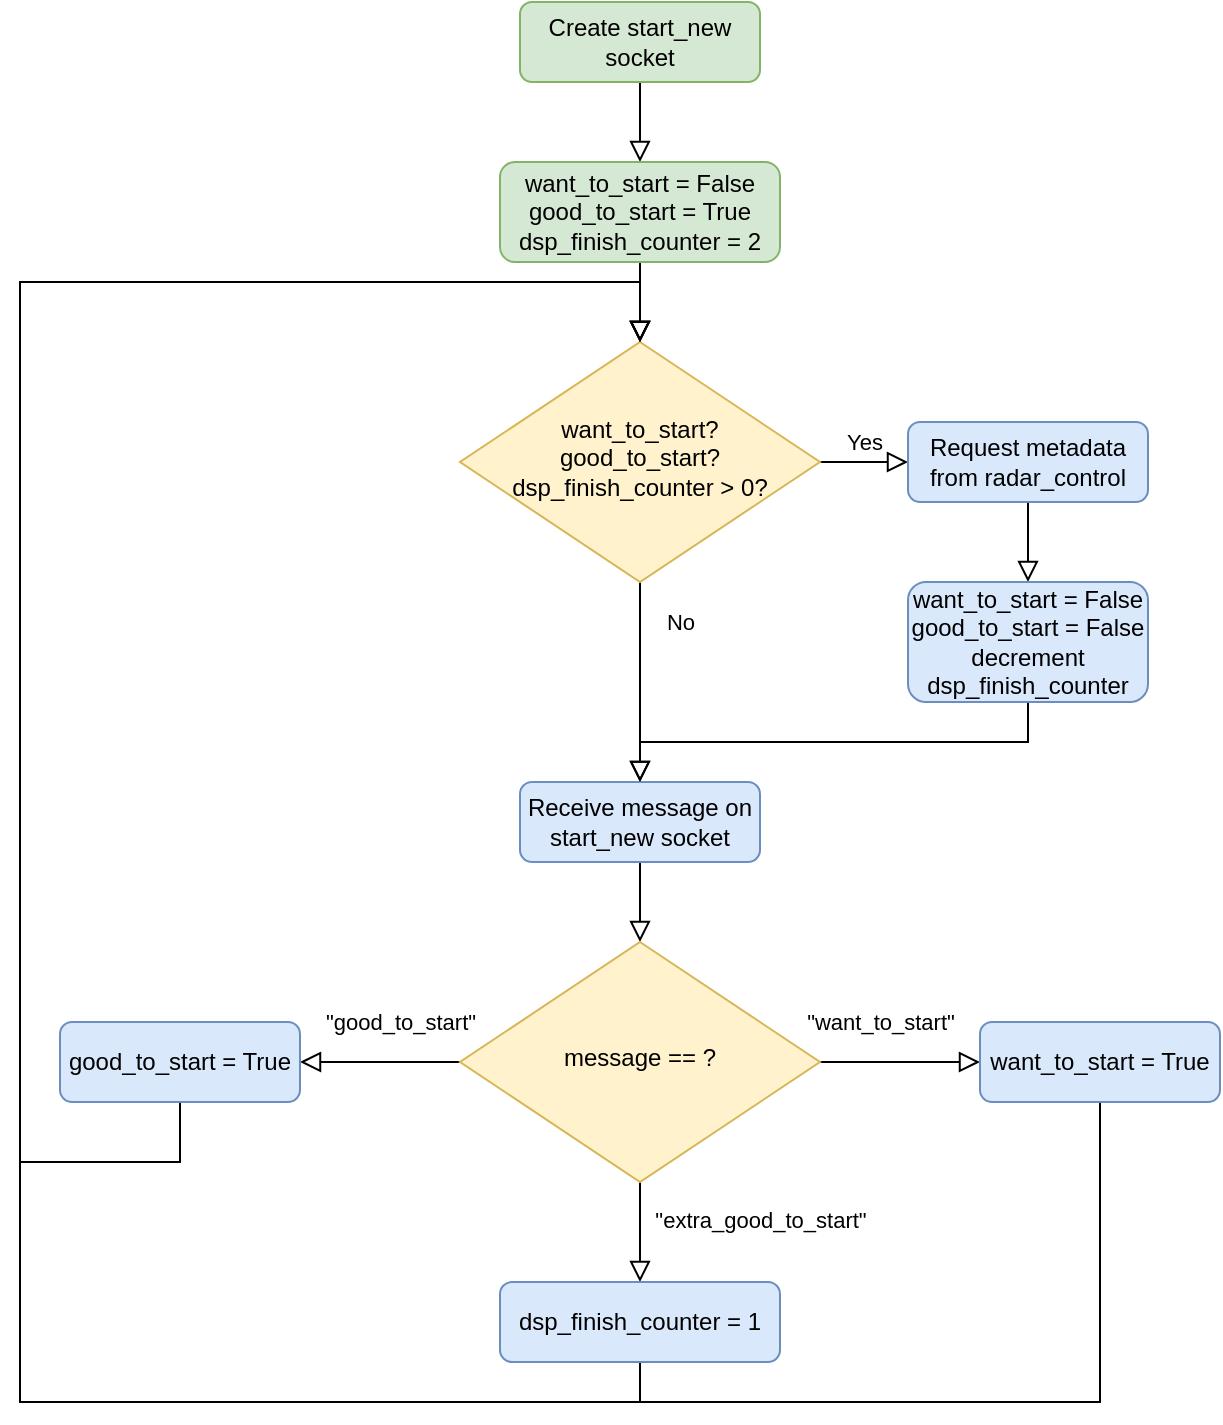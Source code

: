 <mxfile version="16.2.4" type="device"><diagram id="C5RBs43oDa-KdzZeNtuy" name="Page-1"><mxGraphModel dx="2249" dy="736" grid="1" gridSize="10" guides="1" tooltips="1" connect="1" arrows="1" fold="1" page="1" pageScale="1" pageWidth="827" pageHeight="1169" math="0" shadow="0"><root><mxCell id="WIyWlLk6GJQsqaUBKTNV-0"/><mxCell id="WIyWlLk6GJQsqaUBKTNV-1" parent="WIyWlLk6GJQsqaUBKTNV-0"/><mxCell id="WIyWlLk6GJQsqaUBKTNV-2" value="" style="rounded=0;html=1;jettySize=auto;orthogonalLoop=1;fontSize=11;endArrow=block;endFill=0;endSize=8;strokeWidth=1;shadow=0;labelBackgroundColor=none;edgeStyle=orthogonalEdgeStyle;entryX=0.5;entryY=0;entryDx=0;entryDy=0;" parent="WIyWlLk6GJQsqaUBKTNV-1" source="WIyWlLk6GJQsqaUBKTNV-3" target="rD3LQM5EfOqCHhBQZeD9-1" edge="1"><mxGeometry relative="1" as="geometry"/></mxCell><mxCell id="WIyWlLk6GJQsqaUBKTNV-3" value="Create start_new socket" style="rounded=1;whiteSpace=wrap;html=1;fontSize=12;glass=0;strokeWidth=1;shadow=0;fillColor=#d5e8d4;strokeColor=#82b366;" parent="WIyWlLk6GJQsqaUBKTNV-1" vertex="1"><mxGeometry x="160" y="80" width="120" height="40" as="geometry"/></mxCell><mxCell id="WIyWlLk6GJQsqaUBKTNV-4" value="No" style="rounded=0;html=1;jettySize=auto;orthogonalLoop=1;fontSize=11;endArrow=block;endFill=0;endSize=8;strokeWidth=1;shadow=0;labelBackgroundColor=none;edgeStyle=orthogonalEdgeStyle;entryX=0.5;entryY=0;entryDx=0;entryDy=0;" parent="WIyWlLk6GJQsqaUBKTNV-1" source="WIyWlLk6GJQsqaUBKTNV-6" target="WIyWlLk6GJQsqaUBKTNV-11" edge="1"><mxGeometry x="-0.6" y="20" relative="1" as="geometry"><mxPoint as="offset"/><mxPoint x="220" y="460" as="targetPoint"/></mxGeometry></mxCell><mxCell id="WIyWlLk6GJQsqaUBKTNV-5" value="Yes" style="edgeStyle=orthogonalEdgeStyle;rounded=0;html=1;jettySize=auto;orthogonalLoop=1;fontSize=11;endArrow=block;endFill=0;endSize=8;strokeWidth=1;shadow=0;labelBackgroundColor=none;entryX=0;entryY=0.5;entryDx=0;entryDy=0;" parent="WIyWlLk6GJQsqaUBKTNV-1" source="WIyWlLk6GJQsqaUBKTNV-6" target="rD3LQM5EfOqCHhBQZeD9-3" edge="1"><mxGeometry y="10" relative="1" as="geometry"><mxPoint as="offset"/><mxPoint x="370" y="370" as="targetPoint"/></mxGeometry></mxCell><mxCell id="WIyWlLk6GJQsqaUBKTNV-6" value="&lt;div&gt;want_to_start?&lt;/div&gt;&lt;div&gt;good_to_start?&lt;/div&gt;&lt;div&gt;dsp_finish_counter &amp;gt; 0?&lt;br&gt;&lt;/div&gt;" style="rhombus;whiteSpace=wrap;html=1;shadow=0;fontFamily=Helvetica;fontSize=12;align=center;strokeWidth=1;spacing=6;spacingTop=-4;fillColor=#fff2cc;strokeColor=#d6b656;" parent="WIyWlLk6GJQsqaUBKTNV-1" vertex="1"><mxGeometry x="130" y="250" width="180" height="120" as="geometry"/></mxCell><mxCell id="rD3LQM5EfOqCHhBQZeD9-9" style="edgeStyle=orthogonalEdgeStyle;rounded=0;orthogonalLoop=1;jettySize=auto;html=1;exitX=0.5;exitY=1;exitDx=0;exitDy=0;entryX=0.5;entryY=0;entryDx=0;entryDy=0;endArrow=block;endFill=0;endSize=8;" parent="WIyWlLk6GJQsqaUBKTNV-1" source="WIyWlLk6GJQsqaUBKTNV-11" target="rD3LQM5EfOqCHhBQZeD9-7" edge="1"><mxGeometry relative="1" as="geometry"/></mxCell><mxCell id="WIyWlLk6GJQsqaUBKTNV-11" value="Receive message on start_new socket" style="rounded=1;whiteSpace=wrap;html=1;fontSize=12;glass=0;strokeWidth=1;shadow=0;fillColor=#dae8fc;strokeColor=#6c8ebf;" parent="WIyWlLk6GJQsqaUBKTNV-1" vertex="1"><mxGeometry x="160" y="470" width="120" height="40" as="geometry"/></mxCell><mxCell id="rD3LQM5EfOqCHhBQZeD9-2" style="edgeStyle=orthogonalEdgeStyle;rounded=0;orthogonalLoop=1;jettySize=auto;html=1;exitX=0.5;exitY=1;exitDx=0;exitDy=0;entryX=0.5;entryY=0;entryDx=0;entryDy=0;endArrow=block;endFill=0;endSize=8;" parent="WIyWlLk6GJQsqaUBKTNV-1" source="rD3LQM5EfOqCHhBQZeD9-1" target="WIyWlLk6GJQsqaUBKTNV-6" edge="1"><mxGeometry relative="1" as="geometry"/></mxCell><mxCell id="rD3LQM5EfOqCHhBQZeD9-1" value="&lt;div&gt;want_to_start = False&lt;/div&gt;&lt;div&gt;good_to_start = True&lt;/div&gt;&lt;div&gt;dsp_finish_counter = 2&lt;br&gt;&lt;/div&gt;" style="rounded=1;whiteSpace=wrap;html=1;fontSize=12;glass=0;strokeWidth=1;shadow=0;fillColor=#d5e8d4;strokeColor=#82b366;" parent="WIyWlLk6GJQsqaUBKTNV-1" vertex="1"><mxGeometry x="150" y="160" width="140" height="50" as="geometry"/></mxCell><mxCell id="rD3LQM5EfOqCHhBQZeD9-5" style="edgeStyle=orthogonalEdgeStyle;rounded=0;orthogonalLoop=1;jettySize=auto;html=1;exitX=0.5;exitY=1;exitDx=0;exitDy=0;entryX=0.5;entryY=0;entryDx=0;entryDy=0;endArrow=block;endFill=0;endSize=8;" parent="WIyWlLk6GJQsqaUBKTNV-1" source="rD3LQM5EfOqCHhBQZeD9-3" target="rD3LQM5EfOqCHhBQZeD9-4" edge="1"><mxGeometry relative="1" as="geometry"/></mxCell><mxCell id="rD3LQM5EfOqCHhBQZeD9-3" value="Request metadata from radar_control" style="rounded=1;whiteSpace=wrap;html=1;fontSize=12;glass=0;strokeWidth=1;shadow=0;fillColor=#dae8fc;strokeColor=#6c8ebf;" parent="WIyWlLk6GJQsqaUBKTNV-1" vertex="1"><mxGeometry x="354" y="290" width="120" height="40" as="geometry"/></mxCell><mxCell id="rD3LQM5EfOqCHhBQZeD9-6" style="edgeStyle=orthogonalEdgeStyle;rounded=0;orthogonalLoop=1;jettySize=auto;html=1;exitX=0.5;exitY=1;exitDx=0;exitDy=0;entryX=0.5;entryY=0;entryDx=0;entryDy=0;endArrow=block;endFill=0;endSize=8;" parent="WIyWlLk6GJQsqaUBKTNV-1" source="rD3LQM5EfOqCHhBQZeD9-4" target="WIyWlLk6GJQsqaUBKTNV-11" edge="1"><mxGeometry relative="1" as="geometry"><mxPoint x="220" y="460" as="targetPoint"/></mxGeometry></mxCell><mxCell id="rD3LQM5EfOqCHhBQZeD9-4" value="&lt;div&gt;want_to_start = False&lt;/div&gt;&lt;div&gt;good_to_start = False&lt;br&gt;&lt;/div&gt;&lt;div&gt;decrement dsp_finish_counter&lt;/div&gt;" style="rounded=1;whiteSpace=wrap;html=1;fontSize=12;glass=0;strokeWidth=1;shadow=0;fillColor=#dae8fc;strokeColor=#6c8ebf;" parent="WIyWlLk6GJQsqaUBKTNV-1" vertex="1"><mxGeometry x="354" y="370" width="120" height="60" as="geometry"/></mxCell><mxCell id="rD3LQM5EfOqCHhBQZeD9-11" value="&quot;want_to_start&quot;" style="edgeStyle=orthogonalEdgeStyle;rounded=0;orthogonalLoop=1;jettySize=auto;html=1;exitX=1;exitY=0.5;exitDx=0;exitDy=0;entryX=0;entryY=0.5;entryDx=0;entryDy=0;endArrow=block;endFill=0;endSize=8;" parent="WIyWlLk6GJQsqaUBKTNV-1" source="rD3LQM5EfOqCHhBQZeD9-7" target="rD3LQM5EfOqCHhBQZeD9-10" edge="1"><mxGeometry x="-0.25" y="20" relative="1" as="geometry"><mxPoint as="offset"/></mxGeometry></mxCell><mxCell id="rD3LQM5EfOqCHhBQZeD9-13" value="&quot;good_to_start&quot;" style="edgeStyle=orthogonalEdgeStyle;rounded=0;orthogonalLoop=1;jettySize=auto;html=1;exitX=0;exitY=0.5;exitDx=0;exitDy=0;entryX=1;entryY=0.5;entryDx=0;entryDy=0;endArrow=block;endFill=0;endSize=8;" parent="WIyWlLk6GJQsqaUBKTNV-1" source="rD3LQM5EfOqCHhBQZeD9-7" target="rD3LQM5EfOqCHhBQZeD9-12" edge="1"><mxGeometry x="-0.25" y="-20" relative="1" as="geometry"><mxPoint as="offset"/></mxGeometry></mxCell><mxCell id="rD3LQM5EfOqCHhBQZeD9-15" value="&quot;extra_good_to_start&quot;" style="edgeStyle=orthogonalEdgeStyle;rounded=0;orthogonalLoop=1;jettySize=auto;html=1;exitX=0.5;exitY=1;exitDx=0;exitDy=0;entryX=0.5;entryY=0;entryDx=0;entryDy=0;endArrow=block;endFill=0;endSize=8;" parent="WIyWlLk6GJQsqaUBKTNV-1" source="rD3LQM5EfOqCHhBQZeD9-7" target="rD3LQM5EfOqCHhBQZeD9-14" edge="1"><mxGeometry x="-0.25" y="60" relative="1" as="geometry"><mxPoint as="offset"/></mxGeometry></mxCell><mxCell id="rD3LQM5EfOqCHhBQZeD9-7" value="message == ?" style="rhombus;whiteSpace=wrap;html=1;shadow=0;fontFamily=Helvetica;fontSize=12;align=center;strokeWidth=1;spacing=6;spacingTop=-4;fillColor=#fff2cc;strokeColor=#d6b656;" parent="WIyWlLk6GJQsqaUBKTNV-1" vertex="1"><mxGeometry x="130" y="550" width="180" height="120" as="geometry"/></mxCell><mxCell id="rD3LQM5EfOqCHhBQZeD9-18" style="edgeStyle=orthogonalEdgeStyle;rounded=0;orthogonalLoop=1;jettySize=auto;html=1;exitX=0.5;exitY=1;exitDx=0;exitDy=0;endArrow=block;endFill=0;endSize=8;entryX=0.5;entryY=0;entryDx=0;entryDy=0;" parent="WIyWlLk6GJQsqaUBKTNV-1" source="rD3LQM5EfOqCHhBQZeD9-10" target="WIyWlLk6GJQsqaUBKTNV-6" edge="1"><mxGeometry relative="1" as="geometry"><mxPoint x="-80" y="440" as="targetPoint"/><Array as="points"><mxPoint x="450" y="780"/><mxPoint x="-90" y="780"/><mxPoint x="-90" y="220"/><mxPoint x="220" y="220"/></Array></mxGeometry></mxCell><mxCell id="rD3LQM5EfOqCHhBQZeD9-10" value="want_to_start = True" style="rounded=1;whiteSpace=wrap;html=1;fontSize=12;glass=0;strokeWidth=1;shadow=0;fillColor=#dae8fc;strokeColor=#6c8ebf;" parent="WIyWlLk6GJQsqaUBKTNV-1" vertex="1"><mxGeometry x="390" y="590" width="120" height="40" as="geometry"/></mxCell><mxCell id="rD3LQM5EfOqCHhBQZeD9-17" style="edgeStyle=orthogonalEdgeStyle;rounded=0;orthogonalLoop=1;jettySize=auto;html=1;exitX=0.5;exitY=1;exitDx=0;exitDy=0;endArrow=block;endFill=0;endSize=8;entryX=0.5;entryY=0;entryDx=0;entryDy=0;" parent="WIyWlLk6GJQsqaUBKTNV-1" source="rD3LQM5EfOqCHhBQZeD9-12" target="WIyWlLk6GJQsqaUBKTNV-6" edge="1"><mxGeometry relative="1" as="geometry"><mxPoint x="-120" y="350" as="targetPoint"/><Array as="points"><mxPoint x="-10" y="660"/><mxPoint x="-90" y="660"/><mxPoint x="-90" y="220"/><mxPoint x="220" y="220"/></Array></mxGeometry></mxCell><mxCell id="rD3LQM5EfOqCHhBQZeD9-12" value="good_to_start = True" style="rounded=1;whiteSpace=wrap;html=1;fontSize=12;glass=0;strokeWidth=1;shadow=0;fillColor=#dae8fc;strokeColor=#6c8ebf;" parent="WIyWlLk6GJQsqaUBKTNV-1" vertex="1"><mxGeometry x="-70" y="590" width="120" height="40" as="geometry"/></mxCell><mxCell id="rD3LQM5EfOqCHhBQZeD9-16" style="edgeStyle=orthogonalEdgeStyle;rounded=0;orthogonalLoop=1;jettySize=auto;html=1;exitX=0.5;exitY=1;exitDx=0;exitDy=0;entryX=0.5;entryY=0;entryDx=0;entryDy=0;endArrow=block;endFill=0;endSize=8;" parent="WIyWlLk6GJQsqaUBKTNV-1" source="rD3LQM5EfOqCHhBQZeD9-14" target="WIyWlLk6GJQsqaUBKTNV-6" edge="1"><mxGeometry relative="1" as="geometry"><Array as="points"><mxPoint x="220" y="780"/><mxPoint x="-90" y="780"/><mxPoint x="-90" y="220"/><mxPoint x="220" y="220"/></Array></mxGeometry></mxCell><mxCell id="rD3LQM5EfOqCHhBQZeD9-14" value="dsp_finish_counter = 1" style="rounded=1;whiteSpace=wrap;html=1;fontSize=12;glass=0;strokeWidth=1;shadow=0;fillColor=#dae8fc;strokeColor=#6c8ebf;" parent="WIyWlLk6GJQsqaUBKTNV-1" vertex="1"><mxGeometry x="150" y="720" width="140" height="40" as="geometry"/></mxCell></root></mxGraphModel></diagram></mxfile>